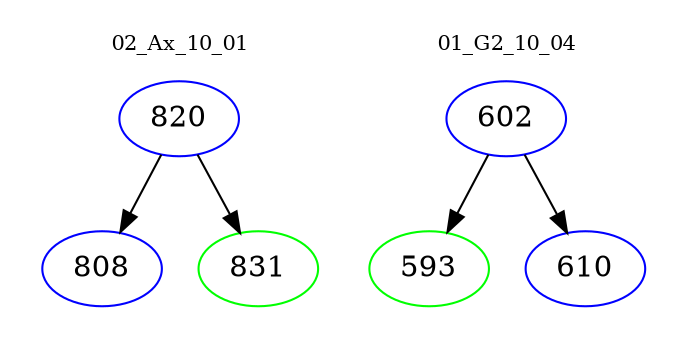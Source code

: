 digraph{
subgraph cluster_0 {
color = white
label = "02_Ax_10_01";
fontsize=10;
T0_820 [label="820", color="blue"]
T0_820 -> T0_808 [color="black"]
T0_808 [label="808", color="blue"]
T0_820 -> T0_831 [color="black"]
T0_831 [label="831", color="green"]
}
subgraph cluster_1 {
color = white
label = "01_G2_10_04";
fontsize=10;
T1_602 [label="602", color="blue"]
T1_602 -> T1_593 [color="black"]
T1_593 [label="593", color="green"]
T1_602 -> T1_610 [color="black"]
T1_610 [label="610", color="blue"]
}
}
